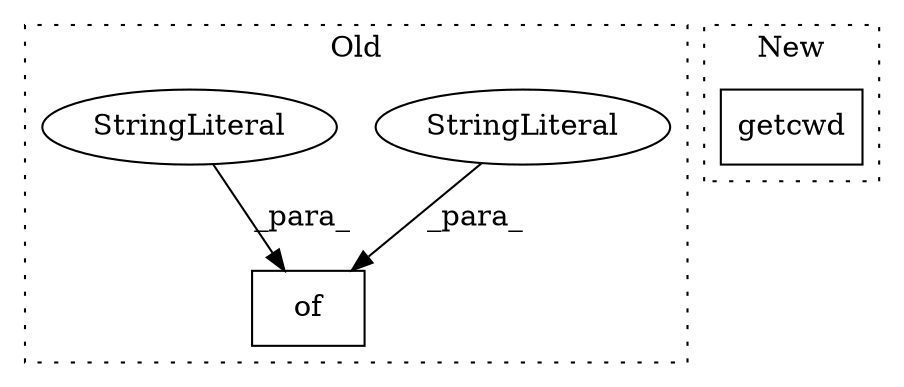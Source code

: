 digraph G {
subgraph cluster0 {
1 [label="of" a="32" s="11113,11343" l="3,1" shape="box"];
3 [label="StringLiteral" a="45" s="11292" l="10" shape="ellipse"];
4 [label="StringLiteral" a="45" s="11262" l="13" shape="ellipse"];
label = "Old";
style="dotted";
}
subgraph cluster1 {
2 [label="getcwd" a="32" s="11549" l="8" shape="box"];
label = "New";
style="dotted";
}
3 -> 1 [label="_para_"];
4 -> 1 [label="_para_"];
}